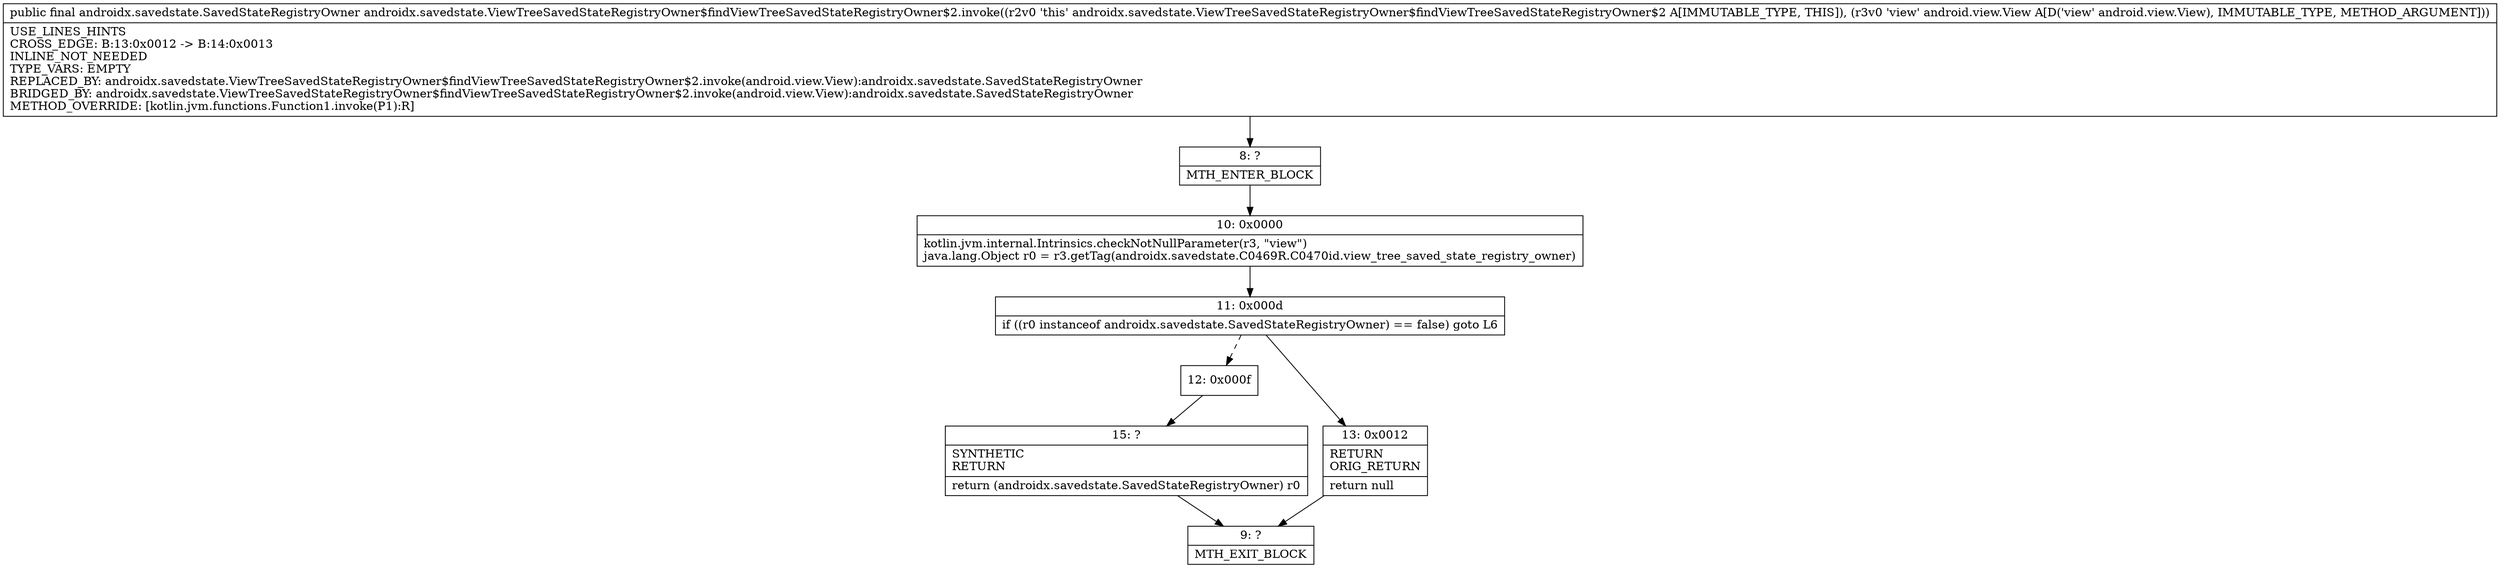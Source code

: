 digraph "CFG forandroidx.savedstate.ViewTreeSavedStateRegistryOwner$findViewTreeSavedStateRegistryOwner$2.invoke(Landroid\/view\/View;)Landroidx\/savedstate\/SavedStateRegistryOwner;" {
Node_8 [shape=record,label="{8\:\ ?|MTH_ENTER_BLOCK\l}"];
Node_10 [shape=record,label="{10\:\ 0x0000|kotlin.jvm.internal.Intrinsics.checkNotNullParameter(r3, \"view\")\ljava.lang.Object r0 = r3.getTag(androidx.savedstate.C0469R.C0470id.view_tree_saved_state_registry_owner)\l}"];
Node_11 [shape=record,label="{11\:\ 0x000d|if ((r0 instanceof androidx.savedstate.SavedStateRegistryOwner) == false) goto L6\l}"];
Node_12 [shape=record,label="{12\:\ 0x000f}"];
Node_15 [shape=record,label="{15\:\ ?|SYNTHETIC\lRETURN\l|return (androidx.savedstate.SavedStateRegistryOwner) r0\l}"];
Node_9 [shape=record,label="{9\:\ ?|MTH_EXIT_BLOCK\l}"];
Node_13 [shape=record,label="{13\:\ 0x0012|RETURN\lORIG_RETURN\l|return null\l}"];
MethodNode[shape=record,label="{public final androidx.savedstate.SavedStateRegistryOwner androidx.savedstate.ViewTreeSavedStateRegistryOwner$findViewTreeSavedStateRegistryOwner$2.invoke((r2v0 'this' androidx.savedstate.ViewTreeSavedStateRegistryOwner$findViewTreeSavedStateRegistryOwner$2 A[IMMUTABLE_TYPE, THIS]), (r3v0 'view' android.view.View A[D('view' android.view.View), IMMUTABLE_TYPE, METHOD_ARGUMENT]))  | USE_LINES_HINTS\lCROSS_EDGE: B:13:0x0012 \-\> B:14:0x0013\lINLINE_NOT_NEEDED\lTYPE_VARS: EMPTY\lREPLACED_BY: androidx.savedstate.ViewTreeSavedStateRegistryOwner$findViewTreeSavedStateRegistryOwner$2.invoke(android.view.View):androidx.savedstate.SavedStateRegistryOwner\lBRIDGED_BY: androidx.savedstate.ViewTreeSavedStateRegistryOwner$findViewTreeSavedStateRegistryOwner$2.invoke(android.view.View):androidx.savedstate.SavedStateRegistryOwner\lMETHOD_OVERRIDE: [kotlin.jvm.functions.Function1.invoke(P1):R]\l}"];
MethodNode -> Node_8;Node_8 -> Node_10;
Node_10 -> Node_11;
Node_11 -> Node_12[style=dashed];
Node_11 -> Node_13;
Node_12 -> Node_15;
Node_15 -> Node_9;
Node_13 -> Node_9;
}

